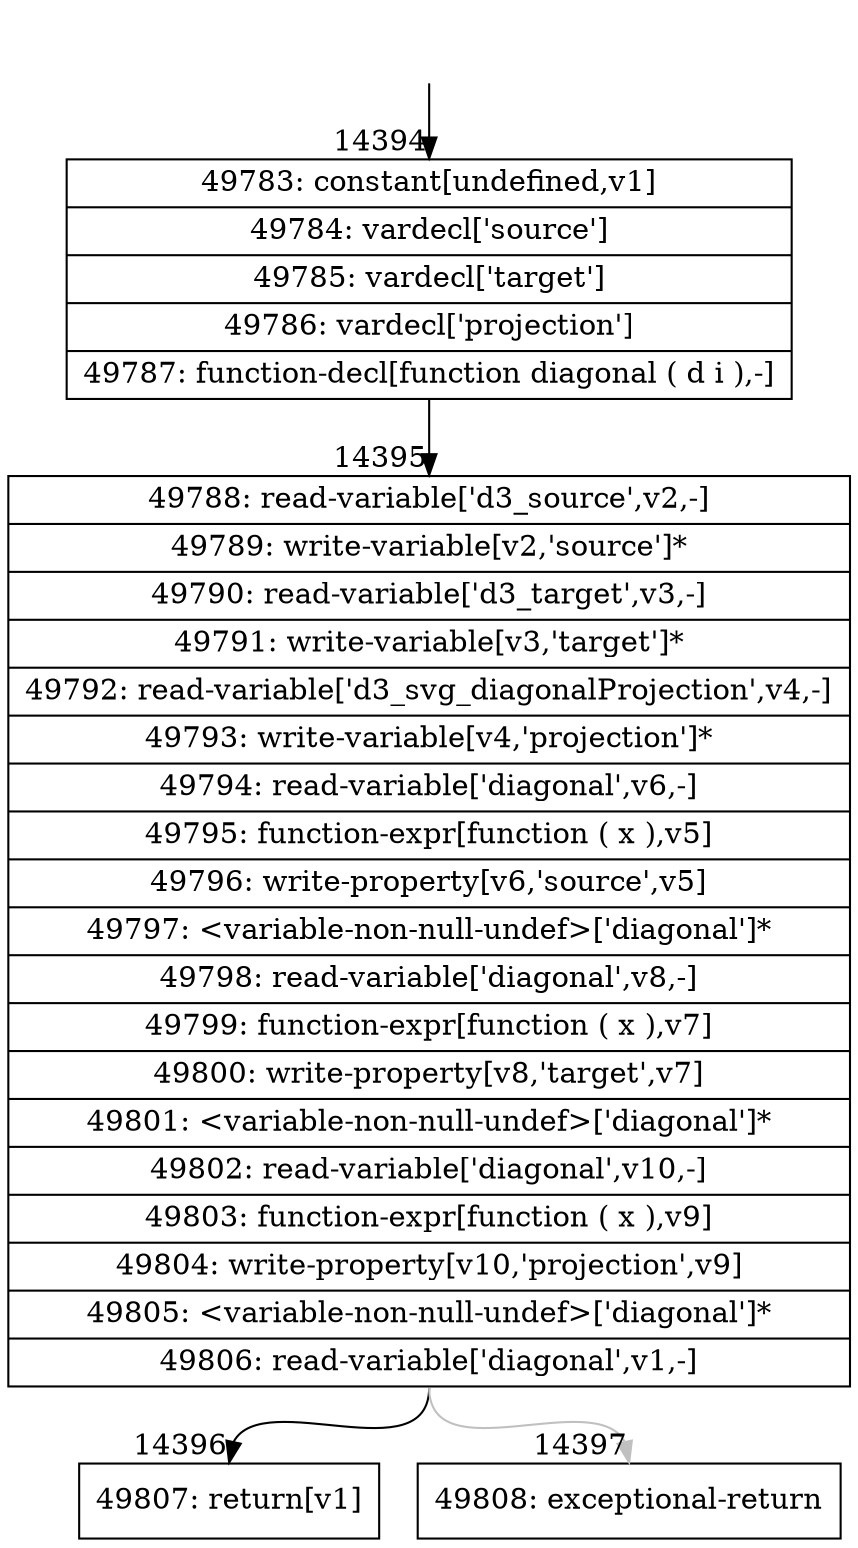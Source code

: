 digraph {
rankdir="TD"
BB_entry1328[shape=none,label=""];
BB_entry1328 -> BB14394 [tailport=s, headport=n, headlabel="    14394"]
BB14394 [shape=record label="{49783: constant[undefined,v1]|49784: vardecl['source']|49785: vardecl['target']|49786: vardecl['projection']|49787: function-decl[function diagonal ( d i ),-]}" ] 
BB14394 -> BB14395 [tailport=s, headport=n, headlabel="      14395"]
BB14395 [shape=record label="{49788: read-variable['d3_source',v2,-]|49789: write-variable[v2,'source']*|49790: read-variable['d3_target',v3,-]|49791: write-variable[v3,'target']*|49792: read-variable['d3_svg_diagonalProjection',v4,-]|49793: write-variable[v4,'projection']*|49794: read-variable['diagonal',v6,-]|49795: function-expr[function ( x ),v5]|49796: write-property[v6,'source',v5]|49797: \<variable-non-null-undef\>['diagonal']*|49798: read-variable['diagonal',v8,-]|49799: function-expr[function ( x ),v7]|49800: write-property[v8,'target',v7]|49801: \<variable-non-null-undef\>['diagonal']*|49802: read-variable['diagonal',v10,-]|49803: function-expr[function ( x ),v9]|49804: write-property[v10,'projection',v9]|49805: \<variable-non-null-undef\>['diagonal']*|49806: read-variable['diagonal',v1,-]}" ] 
BB14395 -> BB14396 [tailport=s, headport=n, headlabel="      14396"]
BB14395 -> BB14397 [tailport=s, headport=n, color=gray, headlabel="      14397"]
BB14396 [shape=record label="{49807: return[v1]}" ] 
BB14397 [shape=record label="{49808: exceptional-return}" ] 
//#$~ 8522
}
